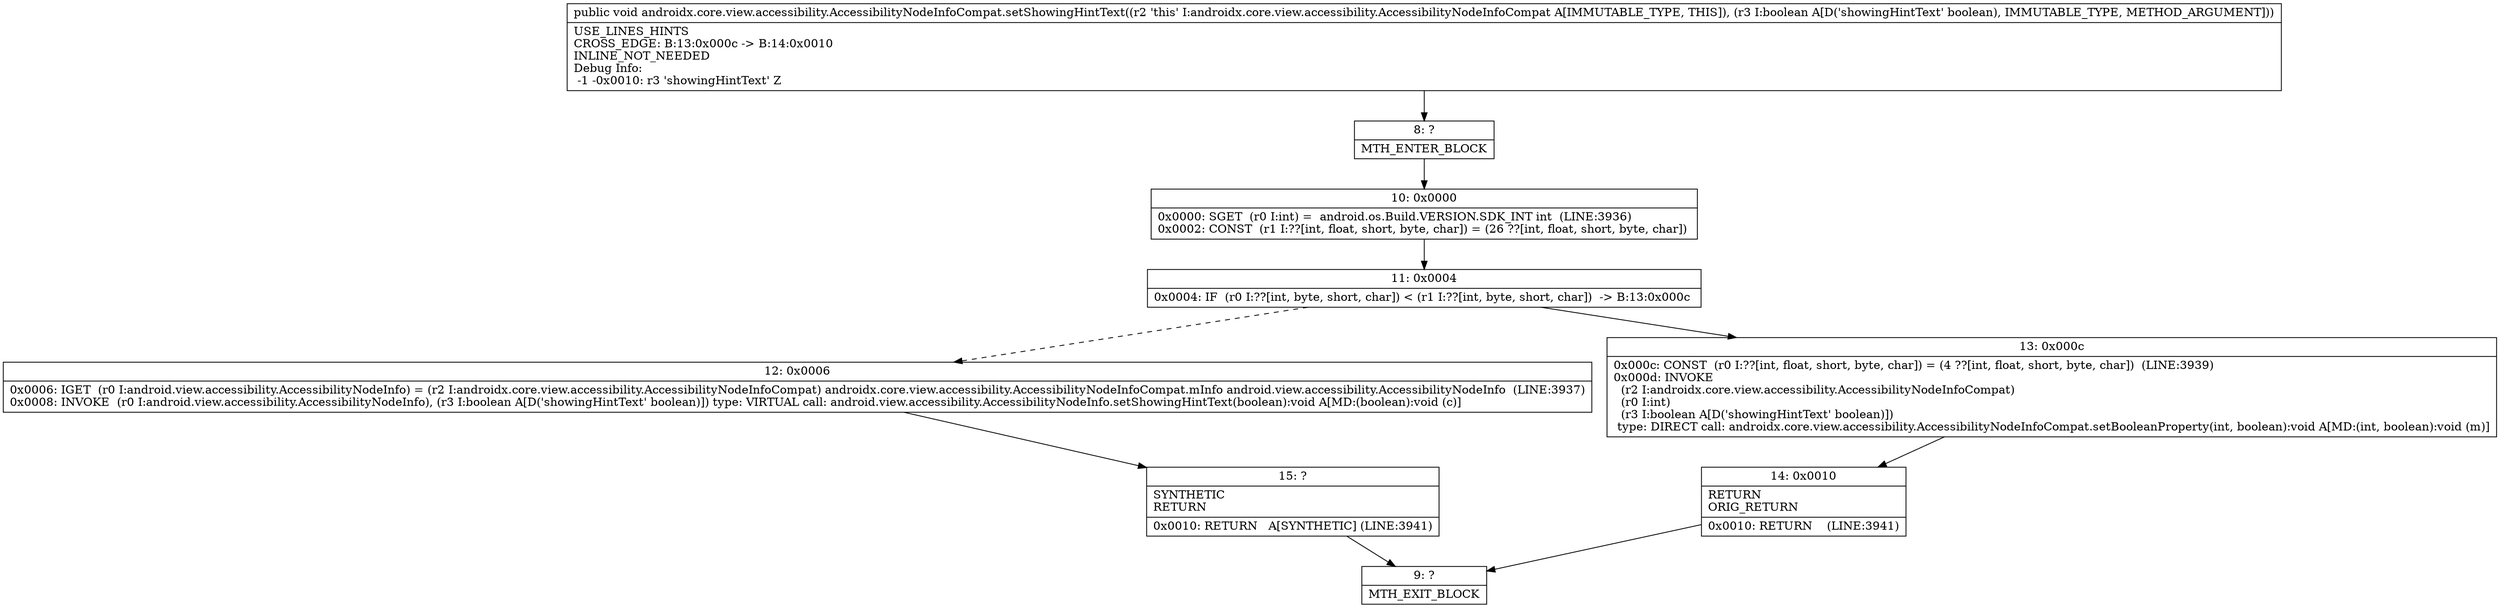 digraph "CFG forandroidx.core.view.accessibility.AccessibilityNodeInfoCompat.setShowingHintText(Z)V" {
Node_8 [shape=record,label="{8\:\ ?|MTH_ENTER_BLOCK\l}"];
Node_10 [shape=record,label="{10\:\ 0x0000|0x0000: SGET  (r0 I:int) =  android.os.Build.VERSION.SDK_INT int  (LINE:3936)\l0x0002: CONST  (r1 I:??[int, float, short, byte, char]) = (26 ??[int, float, short, byte, char]) \l}"];
Node_11 [shape=record,label="{11\:\ 0x0004|0x0004: IF  (r0 I:??[int, byte, short, char]) \< (r1 I:??[int, byte, short, char])  \-\> B:13:0x000c \l}"];
Node_12 [shape=record,label="{12\:\ 0x0006|0x0006: IGET  (r0 I:android.view.accessibility.AccessibilityNodeInfo) = (r2 I:androidx.core.view.accessibility.AccessibilityNodeInfoCompat) androidx.core.view.accessibility.AccessibilityNodeInfoCompat.mInfo android.view.accessibility.AccessibilityNodeInfo  (LINE:3937)\l0x0008: INVOKE  (r0 I:android.view.accessibility.AccessibilityNodeInfo), (r3 I:boolean A[D('showingHintText' boolean)]) type: VIRTUAL call: android.view.accessibility.AccessibilityNodeInfo.setShowingHintText(boolean):void A[MD:(boolean):void (c)]\l}"];
Node_15 [shape=record,label="{15\:\ ?|SYNTHETIC\lRETURN\l|0x0010: RETURN   A[SYNTHETIC] (LINE:3941)\l}"];
Node_9 [shape=record,label="{9\:\ ?|MTH_EXIT_BLOCK\l}"];
Node_13 [shape=record,label="{13\:\ 0x000c|0x000c: CONST  (r0 I:??[int, float, short, byte, char]) = (4 ??[int, float, short, byte, char])  (LINE:3939)\l0x000d: INVOKE  \l  (r2 I:androidx.core.view.accessibility.AccessibilityNodeInfoCompat)\l  (r0 I:int)\l  (r3 I:boolean A[D('showingHintText' boolean)])\l type: DIRECT call: androidx.core.view.accessibility.AccessibilityNodeInfoCompat.setBooleanProperty(int, boolean):void A[MD:(int, boolean):void (m)]\l}"];
Node_14 [shape=record,label="{14\:\ 0x0010|RETURN\lORIG_RETURN\l|0x0010: RETURN    (LINE:3941)\l}"];
MethodNode[shape=record,label="{public void androidx.core.view.accessibility.AccessibilityNodeInfoCompat.setShowingHintText((r2 'this' I:androidx.core.view.accessibility.AccessibilityNodeInfoCompat A[IMMUTABLE_TYPE, THIS]), (r3 I:boolean A[D('showingHintText' boolean), IMMUTABLE_TYPE, METHOD_ARGUMENT]))  | USE_LINES_HINTS\lCROSS_EDGE: B:13:0x000c \-\> B:14:0x0010\lINLINE_NOT_NEEDED\lDebug Info:\l  \-1 \-0x0010: r3 'showingHintText' Z\l}"];
MethodNode -> Node_8;Node_8 -> Node_10;
Node_10 -> Node_11;
Node_11 -> Node_12[style=dashed];
Node_11 -> Node_13;
Node_12 -> Node_15;
Node_15 -> Node_9;
Node_13 -> Node_14;
Node_14 -> Node_9;
}

